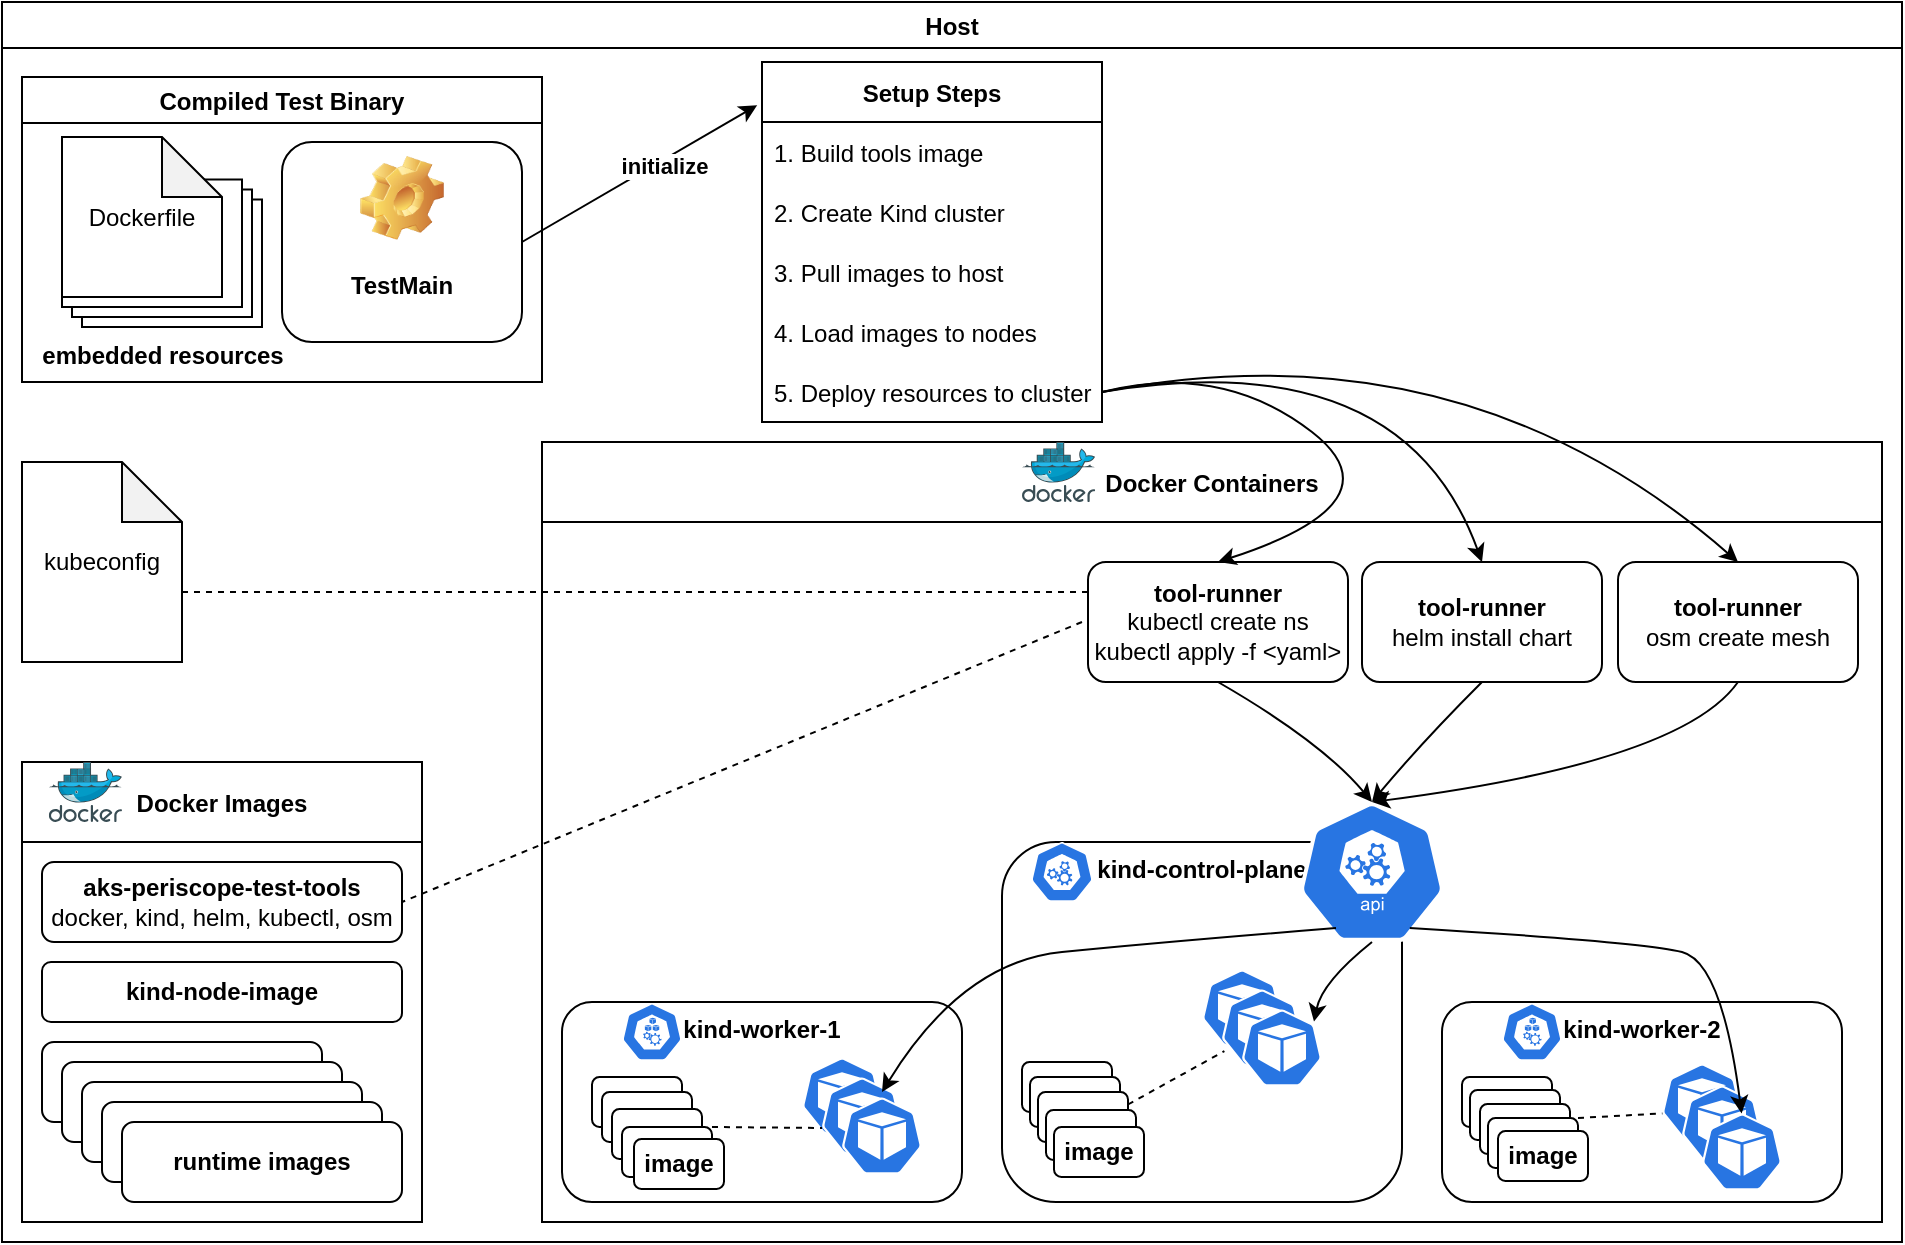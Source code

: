 <mxfile version="18.0.1" type="device"><diagram id="xj3FtPHvXKuj6Fo87zRx" name="Page-1"><mxGraphModel dx="1965" dy="754" grid="1" gridSize="10" guides="1" tooltips="1" connect="1" arrows="1" fold="1" page="1" pageScale="1" pageWidth="827" pageHeight="1169" math="0" shadow="0"><root><mxCell id="0"/><mxCell id="1" parent="0"/><mxCell id="bG8COzyaUVqfpqkuwMBP-5" value="Host" style="swimlane;" parent="1" vertex="1"><mxGeometry x="-30" y="40" width="950" height="620" as="geometry"/></mxCell><mxCell id="bG8COzyaUVqfpqkuwMBP-12" value="Docker Images" style="swimlane;startSize=40;" parent="bG8COzyaUVqfpqkuwMBP-5" vertex="1"><mxGeometry x="10" y="380" width="200" height="230" as="geometry"/></mxCell><mxCell id="bG8COzyaUVqfpqkuwMBP-13" value="&lt;b&gt;aks-periscope-test-tools&lt;/b&gt;&lt;br&gt;docker, kind, helm, kubectl, osm" style="rounded=1;whiteSpace=wrap;html=1;" parent="bG8COzyaUVqfpqkuwMBP-12" vertex="1"><mxGeometry x="10" y="50" width="180" height="40" as="geometry"/></mxCell><mxCell id="bG8COzyaUVqfpqkuwMBP-14" value="&lt;b&gt;kind-node-image&lt;/b&gt;" style="rounded=1;whiteSpace=wrap;html=1;" parent="bG8COzyaUVqfpqkuwMBP-12" vertex="1"><mxGeometry x="10" y="100" width="180" height="30" as="geometry"/></mxCell><mxCell id="bG8COzyaUVqfpqkuwMBP-27" value="" style="sketch=0;aspect=fixed;html=1;points=[];align=center;image;fontSize=12;image=img/lib/mscae/Docker.svg;" parent="bG8COzyaUVqfpqkuwMBP-12" vertex="1"><mxGeometry x="13.41" width="36.59" height="30" as="geometry"/></mxCell><mxCell id="bG8COzyaUVqfpqkuwMBP-82" value="" style="rounded=1;whiteSpace=wrap;html=1;" parent="bG8COzyaUVqfpqkuwMBP-12" vertex="1"><mxGeometry x="10" y="140" width="140" height="40" as="geometry"/></mxCell><mxCell id="bG8COzyaUVqfpqkuwMBP-83" value="" style="rounded=1;whiteSpace=wrap;html=1;" parent="bG8COzyaUVqfpqkuwMBP-12" vertex="1"><mxGeometry x="20" y="150" width="140" height="40" as="geometry"/></mxCell><mxCell id="bG8COzyaUVqfpqkuwMBP-84" value="" style="rounded=1;whiteSpace=wrap;html=1;" parent="bG8COzyaUVqfpqkuwMBP-12" vertex="1"><mxGeometry x="30" y="160" width="140" height="40" as="geometry"/></mxCell><mxCell id="bG8COzyaUVqfpqkuwMBP-85" value="" style="rounded=1;whiteSpace=wrap;html=1;" parent="bG8COzyaUVqfpqkuwMBP-12" vertex="1"><mxGeometry x="40" y="170" width="140" height="40" as="geometry"/></mxCell><mxCell id="bG8COzyaUVqfpqkuwMBP-86" value="&lt;b&gt;runtime images&lt;/b&gt;" style="rounded=1;whiteSpace=wrap;html=1;" parent="bG8COzyaUVqfpqkuwMBP-12" vertex="1"><mxGeometry x="50" y="180" width="140" height="40" as="geometry"/></mxCell><mxCell id="bG8COzyaUVqfpqkuwMBP-15" value="kubeconfig" style="shape=note;whiteSpace=wrap;html=1;backgroundOutline=1;darkOpacity=0.05;" parent="bG8COzyaUVqfpqkuwMBP-5" vertex="1"><mxGeometry x="10" y="230" width="80" height="100" as="geometry"/></mxCell><mxCell id="bG8COzyaUVqfpqkuwMBP-6" value="Docker Containers" style="swimlane;startSize=40;" parent="bG8COzyaUVqfpqkuwMBP-5" vertex="1"><mxGeometry x="270" y="220" width="670" height="390" as="geometry"/></mxCell><mxCell id="bG8COzyaUVqfpqkuwMBP-26" value="" style="sketch=0;aspect=fixed;html=1;points=[];align=center;image;fontSize=12;image=img/lib/mscae/Docker.svg;" parent="bG8COzyaUVqfpqkuwMBP-6" vertex="1"><mxGeometry x="240" width="36.59" height="30" as="geometry"/></mxCell><mxCell id="bG8COzyaUVqfpqkuwMBP-35" value="&lt;b&gt;kind-control-plane&lt;/b&gt;" style="rounded=1;whiteSpace=wrap;html=1;verticalAlign=top;" parent="bG8COzyaUVqfpqkuwMBP-6" vertex="1"><mxGeometry x="230" y="200" width="200" height="180" as="geometry"/></mxCell><mxCell id="bG8COzyaUVqfpqkuwMBP-25" value="" style="sketch=0;html=1;dashed=0;whitespace=wrap;fillColor=#2875E2;strokeColor=#ffffff;points=[[0.005,0.63,0],[0.1,0.2,0],[0.9,0.2,0],[0.5,0,0],[0.995,0.63,0],[0.72,0.99,0],[0.5,1,0],[0.28,0.99,0]];shape=mxgraph.kubernetes.icon;prIcon=master" parent="bG8COzyaUVqfpqkuwMBP-6" vertex="1"><mxGeometry x="240" y="200" width="40" height="30" as="geometry"/></mxCell><mxCell id="bG8COzyaUVqfpqkuwMBP-36" value="&lt;b&gt;kind-worker-1&lt;/b&gt;" style="rounded=1;whiteSpace=wrap;html=1;verticalAlign=top;" parent="bG8COzyaUVqfpqkuwMBP-6" vertex="1"><mxGeometry x="10" y="280" width="200" height="100" as="geometry"/></mxCell><mxCell id="bG8COzyaUVqfpqkuwMBP-37" value="&lt;b&gt;kind-worker-2&lt;/b&gt;" style="rounded=1;whiteSpace=wrap;html=1;verticalAlign=top;" parent="bG8COzyaUVqfpqkuwMBP-6" vertex="1"><mxGeometry x="450" y="280" width="200" height="100" as="geometry"/></mxCell><mxCell id="bG8COzyaUVqfpqkuwMBP-29" value="" style="sketch=0;html=1;dashed=0;whitespace=wrap;fillColor=#2875E2;strokeColor=#ffffff;points=[[0.005,0.63,0],[0.1,0.2,0],[0.9,0.2,0],[0.5,0,0],[0.995,0.63,0],[0.72,0.99,0],[0.5,1,0],[0.28,0.99,0]];shape=mxgraph.kubernetes.icon;prIcon=node" parent="bG8COzyaUVqfpqkuwMBP-6" vertex="1"><mxGeometry x="40" y="280" width="30" height="30" as="geometry"/></mxCell><mxCell id="bG8COzyaUVqfpqkuwMBP-22" value="" style="sketch=0;html=1;dashed=0;whitespace=wrap;fillColor=#2875E2;strokeColor=#ffffff;points=[[0.12,0.63,0,0,0],[0.19,0.2,0,0,0],[0.3,0.9,0,0,0],[0.5,0,0,0,0],[0.5,1,0,0,0],[0.71,0.9,0,0,0],[0.81,0.2,0,0,0],[0.88,0.63,0,0,0]];shape=mxgraph.kubernetes.icon;prIcon=api" parent="bG8COzyaUVqfpqkuwMBP-6" vertex="1"><mxGeometry x="370" y="180" width="90" height="70" as="geometry"/></mxCell><mxCell id="bG8COzyaUVqfpqkuwMBP-42" value="&lt;b&gt;tool-runner&lt;/b&gt;&lt;br&gt;kubectl create ns&lt;br&gt;kubectl apply -f &amp;lt;yaml&amp;gt;" style="rounded=1;whiteSpace=wrap;html=1;" parent="bG8COzyaUVqfpqkuwMBP-6" vertex="1"><mxGeometry x="273" y="60" width="130" height="60" as="geometry"/></mxCell><mxCell id="bG8COzyaUVqfpqkuwMBP-44" value="&lt;b&gt;tool-runner&lt;/b&gt;&lt;br&gt;helm install chart" style="rounded=1;whiteSpace=wrap;html=1;" parent="bG8COzyaUVqfpqkuwMBP-6" vertex="1"><mxGeometry x="410" y="60" width="120" height="60" as="geometry"/></mxCell><mxCell id="bG8COzyaUVqfpqkuwMBP-45" value="&lt;b&gt;tool-runner&lt;/b&gt;&lt;br&gt;osm create mesh" style="rounded=1;whiteSpace=wrap;html=1;" parent="bG8COzyaUVqfpqkuwMBP-6" vertex="1"><mxGeometry x="538" y="60" width="120" height="60" as="geometry"/></mxCell><mxCell id="bG8COzyaUVqfpqkuwMBP-112" value="" style="sketch=0;html=1;dashed=0;whitespace=wrap;fillColor=#2875E2;strokeColor=#ffffff;points=[[0.005,0.63,0],[0.1,0.2,0],[0.9,0.2,0],[0.5,0,0],[0.995,0.63,0],[0.72,0.99,0],[0.5,1,0],[0.28,0.99,0]];shape=mxgraph.kubernetes.icon;prIcon=node" parent="bG8COzyaUVqfpqkuwMBP-6" vertex="1"><mxGeometry x="480" y="275" width="30" height="40" as="geometry"/></mxCell><mxCell id="bG8COzyaUVqfpqkuwMBP-113" value="" style="sketch=0;html=1;dashed=0;whitespace=wrap;fillColor=#2875E2;strokeColor=#ffffff;points=[[0.005,0.63,0],[0.1,0.2,0],[0.9,0.2,0],[0.5,0,0],[0.995,0.63,0],[0.72,0.99,0],[0.5,1,0],[0.28,0.99,0]];shape=mxgraph.kubernetes.icon;prIcon=pod" parent="bG8COzyaUVqfpqkuwMBP-6" vertex="1"><mxGeometry x="130" y="305" width="40" height="44" as="geometry"/></mxCell><mxCell id="bG8COzyaUVqfpqkuwMBP-121" value="" style="rounded=1;whiteSpace=wrap;html=1;" parent="bG8COzyaUVqfpqkuwMBP-6" vertex="1"><mxGeometry x="25" y="317.5" width="45" height="25" as="geometry"/></mxCell><mxCell id="bG8COzyaUVqfpqkuwMBP-126" value="" style="rounded=1;whiteSpace=wrap;html=1;" parent="bG8COzyaUVqfpqkuwMBP-6" vertex="1"><mxGeometry x="240" y="310" width="45" height="25" as="geometry"/></mxCell><mxCell id="bG8COzyaUVqfpqkuwMBP-127" value="" style="rounded=1;whiteSpace=wrap;html=1;" parent="bG8COzyaUVqfpqkuwMBP-6" vertex="1"><mxGeometry x="244" y="317.5" width="45" height="25" as="geometry"/></mxCell><mxCell id="bG8COzyaUVqfpqkuwMBP-128" value="" style="rounded=1;whiteSpace=wrap;html=1;" parent="bG8COzyaUVqfpqkuwMBP-6" vertex="1"><mxGeometry x="248" y="325" width="45" height="25" as="geometry"/></mxCell><mxCell id="bG8COzyaUVqfpqkuwMBP-129" value="" style="rounded=1;whiteSpace=wrap;html=1;" parent="bG8COzyaUVqfpqkuwMBP-6" vertex="1"><mxGeometry x="252" y="334" width="45" height="25" as="geometry"/></mxCell><mxCell id="bG8COzyaUVqfpqkuwMBP-130" value="&lt;b&gt;image&lt;/b&gt;" style="rounded=1;whiteSpace=wrap;html=1;" parent="bG8COzyaUVqfpqkuwMBP-6" vertex="1"><mxGeometry x="256" y="342.5" width="45" height="25" as="geometry"/></mxCell><mxCell id="bG8COzyaUVqfpqkuwMBP-132" value="" style="rounded=1;whiteSpace=wrap;html=1;" parent="bG8COzyaUVqfpqkuwMBP-6" vertex="1"><mxGeometry x="460" y="317.5" width="45" height="25" as="geometry"/></mxCell><mxCell id="bG8COzyaUVqfpqkuwMBP-133" value="" style="rounded=1;whiteSpace=wrap;html=1;" parent="bG8COzyaUVqfpqkuwMBP-6" vertex="1"><mxGeometry x="464" y="324" width="45" height="25" as="geometry"/></mxCell><mxCell id="bG8COzyaUVqfpqkuwMBP-134" value="" style="rounded=1;whiteSpace=wrap;html=1;" parent="bG8COzyaUVqfpqkuwMBP-6" vertex="1"><mxGeometry x="469" y="331" width="45" height="25" as="geometry"/></mxCell><mxCell id="bG8COzyaUVqfpqkuwMBP-135" value="" style="rounded=1;whiteSpace=wrap;html=1;" parent="bG8COzyaUVqfpqkuwMBP-6" vertex="1"><mxGeometry x="473" y="338" width="45" height="25" as="geometry"/></mxCell><mxCell id="bG8COzyaUVqfpqkuwMBP-136" value="&lt;b&gt;image&lt;/b&gt;" style="rounded=1;whiteSpace=wrap;html=1;" parent="bG8COzyaUVqfpqkuwMBP-6" vertex="1"><mxGeometry x="478" y="344.5" width="45" height="25" as="geometry"/></mxCell><mxCell id="bG8COzyaUVqfpqkuwMBP-139" value="" style="sketch=0;html=1;dashed=0;whitespace=wrap;fillColor=#2875E2;strokeColor=#ffffff;points=[[0.005,0.63,0],[0.1,0.2,0],[0.9,0.2,0],[0.5,0,0],[0.995,0.63,0],[0.72,0.99,0],[0.5,1,0],[0.28,0.99,0]];shape=mxgraph.kubernetes.icon;prIcon=pod" parent="bG8COzyaUVqfpqkuwMBP-6" vertex="1"><mxGeometry x="330" y="261" width="40" height="44" as="geometry"/></mxCell><mxCell id="bG8COzyaUVqfpqkuwMBP-140" value="" style="sketch=0;html=1;dashed=0;whitespace=wrap;fillColor=#2875E2;strokeColor=#ffffff;points=[[0.005,0.63,0],[0.1,0.2,0],[0.9,0.2,0],[0.5,0,0],[0.995,0.63,0],[0.72,0.99,0],[0.5,1,0],[0.28,0.99,0]];shape=mxgraph.kubernetes.icon;prIcon=pod" parent="bG8COzyaUVqfpqkuwMBP-6" vertex="1"><mxGeometry x="340" y="271" width="40" height="44" as="geometry"/></mxCell><mxCell id="bG8COzyaUVqfpqkuwMBP-141" value="" style="sketch=0;html=1;dashed=0;whitespace=wrap;fillColor=#2875E2;strokeColor=#ffffff;points=[[0.005,0.63,0],[0.1,0.2,0],[0.9,0.2,0],[0.5,0,0],[0.995,0.63,0],[0.72,0.99,0],[0.5,1,0],[0.28,0.99,0]];shape=mxgraph.kubernetes.icon;prIcon=pod" parent="bG8COzyaUVqfpqkuwMBP-6" vertex="1"><mxGeometry x="350" y="281" width="40" height="44" as="geometry"/></mxCell><mxCell id="bG8COzyaUVqfpqkuwMBP-142" value="" style="sketch=0;html=1;dashed=0;whitespace=wrap;fillColor=#2875E2;strokeColor=#ffffff;points=[[0.005,0.63,0],[0.1,0.2,0],[0.9,0.2,0],[0.5,0,0],[0.995,0.63,0],[0.72,0.99,0],[0.5,1,0],[0.28,0.99,0]];shape=mxgraph.kubernetes.icon;prIcon=pod" parent="bG8COzyaUVqfpqkuwMBP-6" vertex="1"><mxGeometry x="560" y="308" width="40" height="44" as="geometry"/></mxCell><mxCell id="bG8COzyaUVqfpqkuwMBP-143" value="" style="sketch=0;html=1;dashed=0;whitespace=wrap;fillColor=#2875E2;strokeColor=#ffffff;points=[[0.005,0.63,0],[0.1,0.2,0],[0.9,0.2,0],[0.5,0,0],[0.995,0.63,0],[0.72,0.99,0],[0.5,1,0],[0.28,0.99,0]];shape=mxgraph.kubernetes.icon;prIcon=pod" parent="bG8COzyaUVqfpqkuwMBP-6" vertex="1"><mxGeometry x="570" y="319" width="40" height="44" as="geometry"/></mxCell><mxCell id="bG8COzyaUVqfpqkuwMBP-144" value="" style="sketch=0;html=1;dashed=0;whitespace=wrap;fillColor=#2875E2;strokeColor=#ffffff;points=[[0.005,0.63,0],[0.1,0.2,0],[0.9,0.2,0],[0.5,0,0],[0.995,0.63,0],[0.72,0.99,0],[0.5,1,0],[0.28,0.99,0]];shape=mxgraph.kubernetes.icon;prIcon=pod" parent="bG8COzyaUVqfpqkuwMBP-6" vertex="1"><mxGeometry x="580" y="333" width="40" height="44" as="geometry"/></mxCell><mxCell id="bG8COzyaUVqfpqkuwMBP-147" value="" style="curved=1;endArrow=classic;html=1;rounded=0;exitX=0.5;exitY=1;exitDx=0;exitDy=0;entryX=0.5;entryY=0;entryDx=0;entryDy=0;entryPerimeter=0;" parent="bG8COzyaUVqfpqkuwMBP-6" source="bG8COzyaUVqfpqkuwMBP-42" target="bG8COzyaUVqfpqkuwMBP-22" edge="1"><mxGeometry width="50" height="50" relative="1" as="geometry"><mxPoint x="210" y="140" as="sourcePoint"/><mxPoint x="260" y="90" as="targetPoint"/><Array as="points"><mxPoint x="390" y="150"/></Array></mxGeometry></mxCell><mxCell id="bG8COzyaUVqfpqkuwMBP-156" value="" style="curved=1;endArrow=classic;html=1;rounded=0;exitX=0.5;exitY=1;exitDx=0;exitDy=0;entryX=0.5;entryY=0;entryDx=0;entryDy=0;entryPerimeter=0;" parent="bG8COzyaUVqfpqkuwMBP-6" source="bG8COzyaUVqfpqkuwMBP-44" target="bG8COzyaUVqfpqkuwMBP-22" edge="1"><mxGeometry width="50" height="50" relative="1" as="geometry"><mxPoint x="210" y="140" as="sourcePoint"/><mxPoint x="260" y="90" as="targetPoint"/><Array as="points"><mxPoint x="440" y="150"/></Array></mxGeometry></mxCell><mxCell id="bG8COzyaUVqfpqkuwMBP-157" value="" style="curved=1;endArrow=classic;html=1;rounded=0;exitX=0.5;exitY=1;exitDx=0;exitDy=0;entryX=0.5;entryY=0;entryDx=0;entryDy=0;entryPerimeter=0;" parent="bG8COzyaUVqfpqkuwMBP-6" source="bG8COzyaUVqfpqkuwMBP-45" target="bG8COzyaUVqfpqkuwMBP-22" edge="1"><mxGeometry width="50" height="50" relative="1" as="geometry"><mxPoint x="210" y="140" as="sourcePoint"/><mxPoint x="260" y="90" as="targetPoint"/><Array as="points"><mxPoint x="570" y="160"/></Array></mxGeometry></mxCell><mxCell id="bG8COzyaUVqfpqkuwMBP-158" value="" style="curved=1;endArrow=classic;html=1;rounded=0;exitX=0.71;exitY=0.9;exitDx=0;exitDy=0;exitPerimeter=0;entryX=0.995;entryY=0.63;entryDx=0;entryDy=0;entryPerimeter=0;" parent="bG8COzyaUVqfpqkuwMBP-6" source="bG8COzyaUVqfpqkuwMBP-22" target="bG8COzyaUVqfpqkuwMBP-142" edge="1"><mxGeometry width="50" height="50" relative="1" as="geometry"><mxPoint x="210" y="140" as="sourcePoint"/><mxPoint x="260" y="90" as="targetPoint"/><Array as="points"><mxPoint x="550" y="250"/><mxPoint x="590" y="260"/></Array></mxGeometry></mxCell><mxCell id="bG8COzyaUVqfpqkuwMBP-165" value="" style="curved=1;endArrow=classic;html=1;rounded=0;exitX=0.5;exitY=1;exitDx=0;exitDy=0;exitPerimeter=0;entryX=0.9;entryY=0.2;entryDx=0;entryDy=0;entryPerimeter=0;" parent="bG8COzyaUVqfpqkuwMBP-6" source="bG8COzyaUVqfpqkuwMBP-22" target="bG8COzyaUVqfpqkuwMBP-141" edge="1"><mxGeometry width="50" height="50" relative="1" as="geometry"><mxPoint x="210" y="140" as="sourcePoint"/><mxPoint x="260" y="90" as="targetPoint"/><Array as="points"><mxPoint x="390" y="270"/></Array></mxGeometry></mxCell><mxCell id="bG8COzyaUVqfpqkuwMBP-169" value="" style="endArrow=none;dashed=1;html=1;rounded=0;exitX=1;exitY=0.25;exitDx=0;exitDy=0;entryX=0.28;entryY=0.99;entryDx=0;entryDy=0;entryPerimeter=0;" parent="bG8COzyaUVqfpqkuwMBP-6" source="bG8COzyaUVqfpqkuwMBP-128" target="bG8COzyaUVqfpqkuwMBP-139" edge="1"><mxGeometry width="50" height="50" relative="1" as="geometry"><mxPoint x="110" y="140" as="sourcePoint"/><mxPoint x="160" y="90" as="targetPoint"/></mxGeometry></mxCell><mxCell id="bG8COzyaUVqfpqkuwMBP-170" value="" style="endArrow=none;dashed=1;html=1;rounded=0;exitX=1;exitY=0;exitDx=0;exitDy=0;entryX=0.005;entryY=0.63;entryDx=0;entryDy=0;entryPerimeter=0;" parent="bG8COzyaUVqfpqkuwMBP-6" source="bG8COzyaUVqfpqkuwMBP-135" target="bG8COzyaUVqfpqkuwMBP-142" edge="1"><mxGeometry width="50" height="50" relative="1" as="geometry"><mxPoint x="110" y="140" as="sourcePoint"/><mxPoint x="160" y="90" as="targetPoint"/></mxGeometry></mxCell><mxCell id="bG8COzyaUVqfpqkuwMBP-101" value="Setup Steps" style="swimlane;fontStyle=1;childLayout=stackLayout;horizontal=1;startSize=30;horizontalStack=0;resizeParent=1;resizeParentMax=0;resizeLast=0;collapsible=1;marginBottom=0;" parent="bG8COzyaUVqfpqkuwMBP-5" vertex="1"><mxGeometry x="380" y="30" width="170" height="180" as="geometry"/></mxCell><mxCell id="bG8COzyaUVqfpqkuwMBP-102" value="1. Build tools image" style="text;strokeColor=none;fillColor=none;align=left;verticalAlign=middle;spacingLeft=4;spacingRight=4;overflow=hidden;points=[[0,0.5],[1,0.5]];portConstraint=eastwest;rotatable=0;" parent="bG8COzyaUVqfpqkuwMBP-101" vertex="1"><mxGeometry y="30" width="170" height="30" as="geometry"/></mxCell><mxCell id="bG8COzyaUVqfpqkuwMBP-104" value="2. Create Kind cluster" style="text;strokeColor=none;fillColor=none;align=left;verticalAlign=middle;spacingLeft=4;spacingRight=4;overflow=hidden;points=[[0,0.5],[1,0.5]];portConstraint=eastwest;rotatable=0;" parent="bG8COzyaUVqfpqkuwMBP-101" vertex="1"><mxGeometry y="60" width="170" height="30" as="geometry"/></mxCell><mxCell id="bG8COzyaUVqfpqkuwMBP-103" value="3. Pull images to host" style="text;strokeColor=none;fillColor=none;align=left;verticalAlign=middle;spacingLeft=4;spacingRight=4;overflow=hidden;points=[[0,0.5],[1,0.5]];portConstraint=eastwest;rotatable=0;" parent="bG8COzyaUVqfpqkuwMBP-101" vertex="1"><mxGeometry y="90" width="170" height="30" as="geometry"/></mxCell><mxCell id="bG8COzyaUVqfpqkuwMBP-105" value="4. Load images to nodes" style="text;strokeColor=none;fillColor=none;align=left;verticalAlign=middle;spacingLeft=4;spacingRight=4;overflow=hidden;points=[[0,0.5],[1,0.5]];portConstraint=eastwest;rotatable=0;" parent="bG8COzyaUVqfpqkuwMBP-101" vertex="1"><mxGeometry y="120" width="170" height="30" as="geometry"/></mxCell><mxCell id="bG8COzyaUVqfpqkuwMBP-109" value="5. Deploy resources to cluster" style="text;strokeColor=none;fillColor=none;align=left;verticalAlign=middle;spacingLeft=4;spacingRight=4;overflow=hidden;points=[[0,0.5],[1,0.5]];portConstraint=eastwest;rotatable=0;" parent="bG8COzyaUVqfpqkuwMBP-101" vertex="1"><mxGeometry y="150" width="170" height="30" as="geometry"/></mxCell><mxCell id="bG8COzyaUVqfpqkuwMBP-107" value="" style="curved=1;endArrow=classic;html=1;rounded=0;exitX=1;exitY=0.5;exitDx=0;exitDy=0;entryX=-0.014;entryY=0.12;entryDx=0;entryDy=0;entryPerimeter=0;" parent="bG8COzyaUVqfpqkuwMBP-5" source="bG8COzyaUVqfpqkuwMBP-94" target="bG8COzyaUVqfpqkuwMBP-101" edge="1"><mxGeometry width="50" height="50" relative="1" as="geometry"><mxPoint x="510" y="270" as="sourcePoint"/><mxPoint x="560" y="220" as="targetPoint"/><Array as="points"/></mxGeometry></mxCell><mxCell id="bG8COzyaUVqfpqkuwMBP-108" value="&lt;b&gt;initialize&lt;/b&gt;" style="edgeLabel;html=1;align=center;verticalAlign=middle;resizable=0;points=[];" parent="bG8COzyaUVqfpqkuwMBP-107" vertex="1" connectable="0"><mxGeometry x="0.183" y="-3" relative="1" as="geometry"><mxPoint as="offset"/></mxGeometry></mxCell><mxCell id="bG8COzyaUVqfpqkuwMBP-110" value="Compiled Test Binary" style="swimlane;" parent="bG8COzyaUVqfpqkuwMBP-5" vertex="1"><mxGeometry x="10" y="37.5" width="260" height="152.5" as="geometry"/></mxCell><mxCell id="bG8COzyaUVqfpqkuwMBP-111" value="&lt;b&gt;embedded resources&lt;/b&gt;" style="verticalLabelPosition=bottom;verticalAlign=top;html=1;shape=mxgraph.basic.layered_rect;dx=10;outlineConnect=0;" parent="bG8COzyaUVqfpqkuwMBP-110" vertex="1"><mxGeometry x="20" y="51.25" width="100" height="73.75" as="geometry"/></mxCell><mxCell id="bG8COzyaUVqfpqkuwMBP-94" value="TestMain&lt;br&gt;&lt;br&gt;" style="label;whiteSpace=wrap;html=1;align=center;verticalAlign=bottom;spacingLeft=0;spacingBottom=4;imageAlign=center;imageVerticalAlign=top;image=img/clipart/Gear_128x128.png" parent="bG8COzyaUVqfpqkuwMBP-110" vertex="1"><mxGeometry x="130" y="32.5" width="120" height="100" as="geometry"/></mxCell><mxCell id="bG8COzyaUVqfpqkuwMBP-173" value="Dockerfile" style="shape=note;whiteSpace=wrap;html=1;backgroundOutline=1;darkOpacity=0.05;" parent="bG8COzyaUVqfpqkuwMBP-110" vertex="1"><mxGeometry x="20" y="30" width="80" height="80" as="geometry"/></mxCell><mxCell id="bG8COzyaUVqfpqkuwMBP-153" value="" style="curved=1;endArrow=classic;html=1;rounded=0;exitX=1;exitY=0.5;exitDx=0;exitDy=0;entryX=0.5;entryY=0;entryDx=0;entryDy=0;" parent="bG8COzyaUVqfpqkuwMBP-5" source="bG8COzyaUVqfpqkuwMBP-109" target="bG8COzyaUVqfpqkuwMBP-42" edge="1"><mxGeometry width="50" height="50" relative="1" as="geometry"><mxPoint x="480" y="360" as="sourcePoint"/><mxPoint x="530" y="310" as="targetPoint"/><Array as="points"><mxPoint x="610" y="180"/><mxPoint x="700" y="250"/></Array></mxGeometry></mxCell><mxCell id="bG8COzyaUVqfpqkuwMBP-154" value="" style="curved=1;endArrow=classic;html=1;rounded=0;exitX=1;exitY=0.5;exitDx=0;exitDy=0;entryX=0.5;entryY=0;entryDx=0;entryDy=0;" parent="bG8COzyaUVqfpqkuwMBP-5" source="bG8COzyaUVqfpqkuwMBP-109" target="bG8COzyaUVqfpqkuwMBP-44" edge="1"><mxGeometry width="50" height="50" relative="1" as="geometry"><mxPoint x="480" y="360" as="sourcePoint"/><mxPoint x="530" y="310" as="targetPoint"/><Array as="points"><mxPoint x="700" y="170"/></Array></mxGeometry></mxCell><mxCell id="bG8COzyaUVqfpqkuwMBP-155" value="" style="curved=1;endArrow=classic;html=1;rounded=0;exitX=1;exitY=0.5;exitDx=0;exitDy=0;entryX=0.5;entryY=0;entryDx=0;entryDy=0;" parent="bG8COzyaUVqfpqkuwMBP-5" source="bG8COzyaUVqfpqkuwMBP-109" target="bG8COzyaUVqfpqkuwMBP-45" edge="1"><mxGeometry width="50" height="50" relative="1" as="geometry"><mxPoint x="480" y="360" as="sourcePoint"/><mxPoint x="530" y="310" as="targetPoint"/><Array as="points"><mxPoint x="730" y="160"/></Array></mxGeometry></mxCell><mxCell id="bG8COzyaUVqfpqkuwMBP-167" value="" style="endArrow=none;dashed=1;html=1;rounded=0;entryX=1;entryY=0.5;entryDx=0;entryDy=0;" parent="bG8COzyaUVqfpqkuwMBP-5" target="bG8COzyaUVqfpqkuwMBP-13" edge="1"><mxGeometry width="50" height="50" relative="1" as="geometry"><mxPoint x="540" y="310" as="sourcePoint"/><mxPoint x="-170" y="450" as="targetPoint"/></mxGeometry></mxCell><mxCell id="swRFjx7ThF9FVeZOXe_C-1" value="" style="endArrow=none;dashed=1;html=1;rounded=0;exitX=0;exitY=0;exitDx=80;exitDy=65;exitPerimeter=0;entryX=0;entryY=0.25;entryDx=0;entryDy=0;" edge="1" parent="bG8COzyaUVqfpqkuwMBP-5" source="bG8COzyaUVqfpqkuwMBP-15" target="bG8COzyaUVqfpqkuwMBP-42"><mxGeometry width="50" height="50" relative="1" as="geometry"><mxPoint x="450" y="370" as="sourcePoint"/><mxPoint x="550" y="295" as="targetPoint"/></mxGeometry></mxCell><mxCell id="bG8COzyaUVqfpqkuwMBP-122" value="" style="rounded=1;whiteSpace=wrap;html=1;" parent="1" vertex="1"><mxGeometry x="270" y="585" width="45" height="25" as="geometry"/></mxCell><mxCell id="bG8COzyaUVqfpqkuwMBP-123" value="" style="rounded=1;whiteSpace=wrap;html=1;" parent="1" vertex="1"><mxGeometry x="275" y="593.5" width="45" height="25" as="geometry"/></mxCell><mxCell id="bG8COzyaUVqfpqkuwMBP-124" value="" style="rounded=1;whiteSpace=wrap;html=1;" parent="1" vertex="1"><mxGeometry x="280" y="602.5" width="45" height="25" as="geometry"/></mxCell><mxCell id="bG8COzyaUVqfpqkuwMBP-125" value="&lt;b&gt;image&lt;/b&gt;" style="rounded=1;whiteSpace=wrap;html=1;" parent="1" vertex="1"><mxGeometry x="286" y="608.5" width="45" height="25" as="geometry"/></mxCell><mxCell id="bG8COzyaUVqfpqkuwMBP-137" value="" style="sketch=0;html=1;dashed=0;whitespace=wrap;fillColor=#2875E2;strokeColor=#ffffff;points=[[0.005,0.63,0],[0.1,0.2,0],[0.9,0.2,0],[0.5,0,0],[0.995,0.63,0],[0.72,0.99,0],[0.5,1,0],[0.28,0.99,0]];shape=mxgraph.kubernetes.icon;prIcon=pod" parent="1" vertex="1"><mxGeometry x="380" y="575" width="40" height="44" as="geometry"/></mxCell><mxCell id="bG8COzyaUVqfpqkuwMBP-138" value="" style="sketch=0;html=1;dashed=0;whitespace=wrap;fillColor=#2875E2;strokeColor=#ffffff;points=[[0.005,0.63,0],[0.1,0.2,0],[0.9,0.2,0],[0.5,0,0],[0.995,0.63,0],[0.72,0.99,0],[0.5,1,0],[0.28,0.99,0]];shape=mxgraph.kubernetes.icon;prIcon=pod" parent="1" vertex="1"><mxGeometry x="390" y="585" width="40" height="44" as="geometry"/></mxCell><mxCell id="bG8COzyaUVqfpqkuwMBP-160" value="" style="curved=1;endArrow=classic;html=1;rounded=0;exitX=0.3;exitY=0.9;exitDx=0;exitDy=0;exitPerimeter=0;entryX=0.5;entryY=0;entryDx=0;entryDy=0;entryPerimeter=0;" parent="1" source="bG8COzyaUVqfpqkuwMBP-22" target="bG8COzyaUVqfpqkuwMBP-138" edge="1"><mxGeometry width="50" height="50" relative="1" as="geometry"><mxPoint x="450" y="400" as="sourcePoint"/><mxPoint x="500" y="350" as="targetPoint"/><Array as="points"><mxPoint x="550" y="510"/><mxPoint x="450" y="520"/></Array></mxGeometry></mxCell><mxCell id="bG8COzyaUVqfpqkuwMBP-168" value="" style="endArrow=none;dashed=1;html=1;rounded=0;exitX=1;exitY=0;exitDx=0;exitDy=0;" parent="1" source="bG8COzyaUVqfpqkuwMBP-124" edge="1"><mxGeometry width="50" height="50" relative="1" as="geometry"><mxPoint x="350" y="400" as="sourcePoint"/><mxPoint x="380" y="603" as="targetPoint"/></mxGeometry></mxCell></root></mxGraphModel></diagram></mxfile>